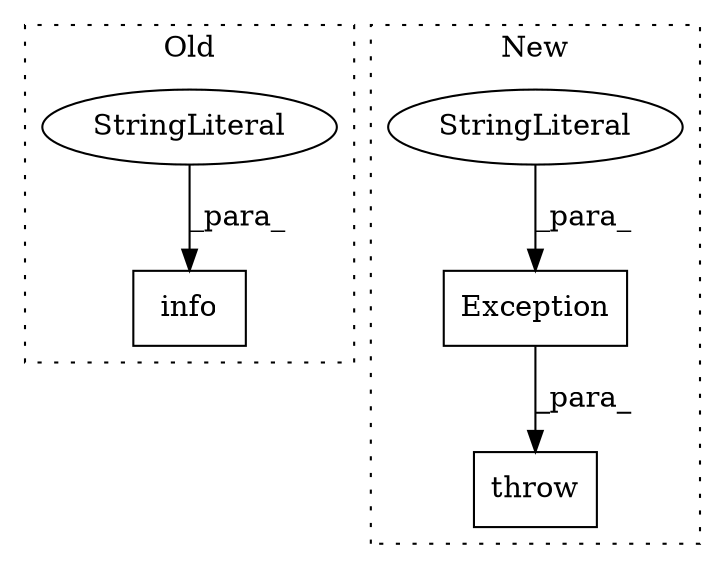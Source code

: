 digraph G {
subgraph cluster0 {
1 [label="info" a="32" s="3730,3760" l="5,1" shape="box"];
4 [label="StringLiteral" a="45" s="3735" l="25" shape="ellipse"];
label = "Old";
style="dotted";
}
subgraph cluster1 {
2 [label="Exception" a="32" s="3458,3520" l="10,1" shape="box"];
3 [label="throw" a="53" s="3452" l="6" shape="box"];
5 [label="StringLiteral" a="45" s="3468" l="52" shape="ellipse"];
label = "New";
style="dotted";
}
2 -> 3 [label="_para_"];
4 -> 1 [label="_para_"];
5 -> 2 [label="_para_"];
}